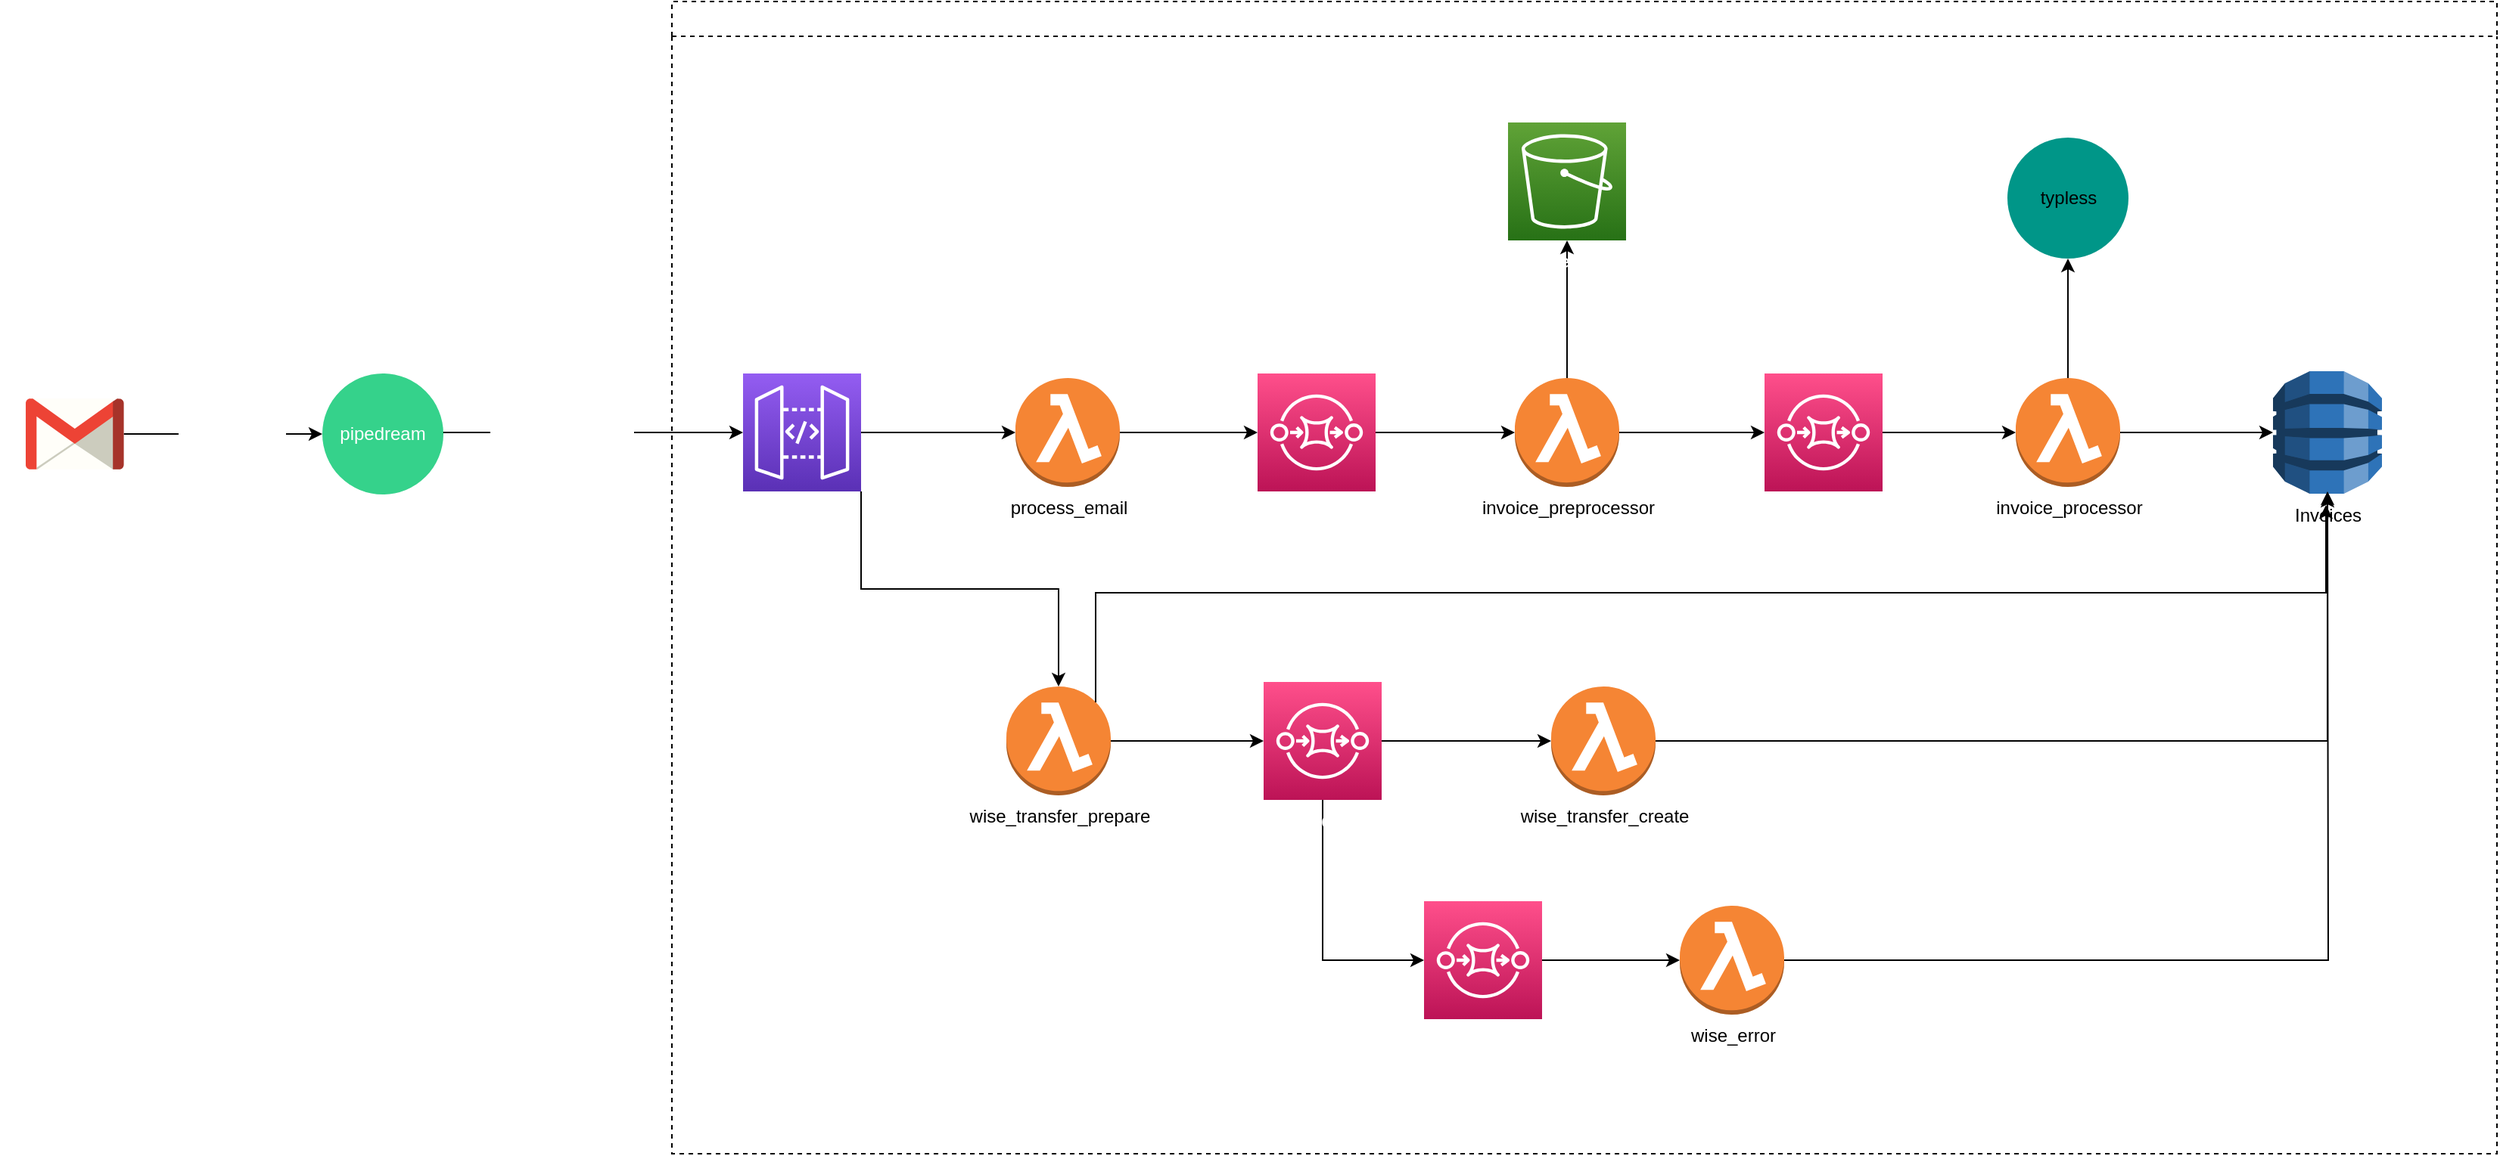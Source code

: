 <mxfile version="15.5.4" type="embed"><diagram id="Ht1M8jgEwFfnCIfOTk4-" name="Page-1"><mxGraphModel dx="2311" dy="984" grid="0" gridSize="10" guides="1" tooltips="1" connect="1" arrows="1" fold="1" page="0" pageScale="1" pageWidth="1169" pageHeight="827" math="0" shadow="0"><root><mxCell id="0"/><mxCell id="1" parent="0"/><mxCell id="tdw58X6z8j8WO0Ey49-q-6" style="edgeStyle=orthogonalEdgeStyle;rounded=0;orthogonalLoop=1;jettySize=auto;html=1;exitX=1;exitY=0.5;exitDx=0;exitDy=0;exitPerimeter=0;" parent="1" source="tdw58X6z8j8WO0Ey49-q-1" target="tdw58X6z8j8WO0Ey49-q-5" edge="1"><mxGeometry relative="1" as="geometry"/></mxCell><mxCell id="49" style="edgeStyle=orthogonalEdgeStyle;rounded=0;orthogonalLoop=1;jettySize=auto;html=1;exitX=1;exitY=1;exitDx=0;exitDy=0;exitPerimeter=0;" parent="1" source="tdw58X6z8j8WO0Ey49-q-1" target="45" edge="1"><mxGeometry relative="1" as="geometry"/></mxCell><mxCell id="tdw58X6z8j8WO0Ey49-q-1" value="&lt;font color=&quot;#ffffff&quot;&gt;API GW&lt;/font&gt;" style="sketch=0;points=[[0,0,0],[0.25,0,0],[0.5,0,0],[0.75,0,0],[1,0,0],[0,1,0],[0.25,1,0],[0.5,1,0],[0.75,1,0],[1,1,0],[0,0.25,0],[0,0.5,0],[0,0.75,0],[1,0.25,0],[1,0.5,0],[1,0.75,0]];outlineConnect=0;fontColor=#232F3E;gradientColor=#945DF2;gradientDirection=north;fillColor=#5A30B5;strokeColor=#ffffff;dashed=0;verticalLabelPosition=bottom;verticalAlign=top;align=center;html=1;fontSize=12;fontStyle=0;aspect=fixed;shape=mxgraph.aws4.resourceIcon;resIcon=mxgraph.aws4.api_gateway;" parent="1" vertex="1"><mxGeometry x="-650" y="380" width="78" height="78" as="geometry"/></mxCell><mxCell id="tdw58X6z8j8WO0Ey49-q-8" style="edgeStyle=orthogonalEdgeStyle;rounded=0;orthogonalLoop=1;jettySize=auto;html=1;" parent="1" source="tdw58X6z8j8WO0Ey49-q-5" target="tdw58X6z8j8WO0Ey49-q-7" edge="1"><mxGeometry relative="1" as="geometry"/></mxCell><mxCell id="tdw58X6z8j8WO0Ey49-q-5" value="process_email" style="outlineConnect=0;dashed=0;verticalLabelPosition=bottom;verticalAlign=top;align=center;html=1;shape=mxgraph.aws3.lambda_function;fillColor=#F58534;gradientColor=none;" parent="1" vertex="1"><mxGeometry x="-470" y="383" width="69" height="72" as="geometry"/></mxCell><mxCell id="tdw58X6z8j8WO0Ey49-q-11" value="" style="edgeStyle=orthogonalEdgeStyle;rounded=0;orthogonalLoop=1;jettySize=auto;html=1;" parent="1" source="tdw58X6z8j8WO0Ey49-q-7" target="tdw58X6z8j8WO0Ey49-q-10" edge="1"><mxGeometry relative="1" as="geometry"/></mxCell><mxCell id="tdw58X6z8j8WO0Ey49-q-7" value="&lt;font color=&quot;#ffffff&quot;&gt;invoice&lt;/font&gt;" style="sketch=0;points=[[0,0,0],[0.25,0,0],[0.5,0,0],[0.75,0,0],[1,0,0],[0,1,0],[0.25,1,0],[0.5,1,0],[0.75,1,0],[1,1,0],[0,0.25,0],[0,0.5,0],[0,0.75,0],[1,0.25,0],[1,0.5,0],[1,0.75,0]];outlineConnect=0;fontColor=#232F3E;gradientColor=#FF4F8B;gradientDirection=north;fillColor=#BC1356;strokeColor=#ffffff;dashed=0;verticalLabelPosition=bottom;verticalAlign=top;align=center;html=1;fontSize=12;fontStyle=0;aspect=fixed;shape=mxgraph.aws4.resourceIcon;resIcon=mxgraph.aws4.sqs;" parent="1" vertex="1"><mxGeometry x="-310" y="380" width="78" height="78" as="geometry"/></mxCell><mxCell id="tdw58X6z8j8WO0Ey49-q-13" value="" style="edgeStyle=orthogonalEdgeStyle;rounded=0;orthogonalLoop=1;jettySize=auto;html=1;exitX=0.5;exitY=0;exitDx=0;exitDy=0;exitPerimeter=0;" parent="1" source="tdw58X6z8j8WO0Ey49-q-10" target="tdw58X6z8j8WO0Ey49-q-12" edge="1"><mxGeometry relative="1" as="geometry"/></mxCell><mxCell id="31" style="edgeStyle=none;html=1;exitX=1;exitY=0.5;exitDx=0;exitDy=0;exitPerimeter=0;entryX=0;entryY=0.5;entryDx=0;entryDy=0;entryPerimeter=0;" parent="1" source="tdw58X6z8j8WO0Ey49-q-10" target="23" edge="1"><mxGeometry relative="1" as="geometry"><mxPoint x="30" y="419" as="targetPoint"/></mxGeometry></mxCell><mxCell id="tdw58X6z8j8WO0Ey49-q-10" value="invoice_preprocessor" style="outlineConnect=0;dashed=0;verticalLabelPosition=bottom;verticalAlign=top;align=center;html=1;shape=mxgraph.aws3.lambda_function;fillColor=#F58534;gradientColor=none;" parent="1" vertex="1"><mxGeometry x="-140" y="383" width="69" height="72" as="geometry"/></mxCell><mxCell id="5" value="AWS" style="swimlane;dashed=1;fontColor=#FFFFFF;fillColor=none;" parent="1" vertex="1"><mxGeometry x="-697" y="134" width="1206" height="762" as="geometry"><mxRectangle x="-695" y="124" width="54" height="23" as="alternateBounds"/></mxGeometry></mxCell><mxCell id="tdw58X6z8j8WO0Ey49-q-12" value="&lt;font color=&quot;#ffffff&quot;&gt;InvoiceBucket&lt;/font&gt;" style="sketch=0;points=[[0,0,0],[0.25,0,0],[0.5,0,0],[0.75,0,0],[1,0,0],[0,1,0],[0.25,1,0],[0.5,1,0],[0.75,1,0],[1,1,0],[0,0.25,0],[0,0.5,0],[0,0.75,0],[1,0.25,0],[1,0.5,0],[1,0.75,0]];outlineConnect=0;fontColor=#232F3E;gradientColor=#60A337;gradientDirection=north;fillColor=#277116;strokeColor=#ffffff;dashed=0;verticalLabelPosition=bottom;verticalAlign=top;align=center;html=1;fontSize=12;fontStyle=0;aspect=fixed;shape=mxgraph.aws4.resourceIcon;resIcon=mxgraph.aws4.s3;" parent="5" vertex="1"><mxGeometry x="552.5" y="80" width="78" height="78" as="geometry"/></mxCell><mxCell id="35" style="edgeStyle=none;html=1;exitX=1;exitY=0.5;exitDx=0;exitDy=0;exitPerimeter=0;fontColor=#FFFFFF;" parent="5" source="23" target="26" edge="1"><mxGeometry relative="1" as="geometry"/></mxCell><mxCell id="23" value="&lt;font color=&quot;#ffffff&quot;&gt;process_invoice&lt;/font&gt;" style="sketch=0;points=[[0,0,0],[0.25,0,0],[0.5,0,0],[0.75,0,0],[1,0,0],[0,1,0],[0.25,1,0],[0.5,1,0],[0.75,1,0],[1,1,0],[0,0.25,0],[0,0.5,0],[0,0.75,0],[1,0.25,0],[1,0.5,0],[1,0.75,0]];outlineConnect=0;fontColor=#232F3E;gradientColor=#FF4F8B;gradientDirection=north;fillColor=#BC1356;strokeColor=#ffffff;dashed=0;verticalLabelPosition=bottom;verticalAlign=top;align=center;html=1;fontSize=12;fontStyle=0;aspect=fixed;shape=mxgraph.aws4.resourceIcon;resIcon=mxgraph.aws4.sqs;" parent="5" vertex="1"><mxGeometry x="722" y="246" width="78" height="78" as="geometry"/></mxCell><mxCell id="41" style="edgeStyle=none;html=1;" parent="5" source="26" target="40" edge="1"><mxGeometry relative="1" as="geometry"/></mxCell><mxCell id="26" value="invoice_processor" style="outlineConnect=0;dashed=0;verticalLabelPosition=bottom;verticalAlign=top;align=center;html=1;shape=mxgraph.aws3.lambda_function;fillColor=#F58534;gradientColor=none;" parent="5" vertex="1"><mxGeometry x="888" y="249" width="69" height="72" as="geometry"/></mxCell><mxCell id="tdw58X6z8j8WO0Ey49-q-15" value="Invoices" style="outlineConnect=0;dashed=0;verticalLabelPosition=bottom;verticalAlign=top;align=center;html=1;shape=mxgraph.aws3.dynamo_db;fillColor=#2E73B8;gradientColor=none;" parent="5" vertex="1"><mxGeometry x="1058" y="244.5" width="72" height="81" as="geometry"/></mxCell><mxCell id="tdw58X6z8j8WO0Ey49-q-18" value="" style="edgeStyle=orthogonalEdgeStyle;rounded=0;orthogonalLoop=1;jettySize=auto;html=1;entryX=0;entryY=0.5;entryDx=0;entryDy=0;entryPerimeter=0;" parent="5" source="26" target="tdw58X6z8j8WO0Ey49-q-15" edge="1"><mxGeometry relative="1" as="geometry"/></mxCell><mxCell id="40" value="typless" style="ellipse;whiteSpace=wrap;html=1;aspect=fixed;fillColor=#009688;strokeColor=none;" parent="5" vertex="1"><mxGeometry x="882.5" y="90" width="80" height="80" as="geometry"/></mxCell><mxCell id="56" style="edgeStyle=orthogonalEdgeStyle;rounded=0;orthogonalLoop=1;jettySize=auto;html=1;exitX=1;exitY=0.5;exitDx=0;exitDy=0;exitPerimeter=0;" parent="5" source="42" target="tdw58X6z8j8WO0Ey49-q-15" edge="1"><mxGeometry relative="1" as="geometry"/></mxCell><mxCell id="42" value="wise_transfer_create" style="outlineConnect=0;dashed=0;verticalLabelPosition=bottom;verticalAlign=top;align=center;html=1;shape=mxgraph.aws3.lambda_function;fillColor=#F58534;gradientColor=none;" parent="5" vertex="1"><mxGeometry x="581" y="453" width="69" height="72" as="geometry"/></mxCell><mxCell id="46" style="edgeStyle=orthogonalEdgeStyle;rounded=0;orthogonalLoop=1;jettySize=auto;html=1;exitX=1;exitY=0.5;exitDx=0;exitDy=0;exitPerimeter=0;entryX=0;entryY=0.5;entryDx=0;entryDy=0;entryPerimeter=0;" parent="5" source="43" target="42" edge="1"><mxGeometry relative="1" as="geometry"/></mxCell><mxCell id="53" style="edgeStyle=orthogonalEdgeStyle;rounded=0;orthogonalLoop=1;jettySize=auto;html=1;exitX=0.5;exitY=1;exitDx=0;exitDy=0;exitPerimeter=0;entryX=0;entryY=0.5;entryDx=0;entryDy=0;entryPerimeter=0;" parent="5" source="43" target="52" edge="1"><mxGeometry relative="1" as="geometry"/></mxCell><mxCell id="43" value="&lt;font color=&quot;#ffffff&quot;&gt;wise_queue&lt;/font&gt;" style="sketch=0;points=[[0,0,0],[0.25,0,0],[0.5,0,0],[0.75,0,0],[1,0,0],[0,1,0],[0.25,1,0],[0.5,1,0],[0.75,1,0],[1,1,0],[0,0.25,0],[0,0.5,0],[0,0.75,0],[1,0.25,0],[1,0.5,0],[1,0.75,0]];outlineConnect=0;fontColor=#232F3E;gradientColor=#FF4F8B;gradientDirection=north;fillColor=#BC1356;strokeColor=#ffffff;dashed=0;verticalLabelPosition=bottom;verticalAlign=top;align=center;html=1;fontSize=12;fontStyle=0;aspect=fixed;shape=mxgraph.aws4.resourceIcon;resIcon=mxgraph.aws4.sqs;" parent="5" vertex="1"><mxGeometry x="391" y="450" width="78" height="78" as="geometry"/></mxCell><mxCell id="47" style="edgeStyle=orthogonalEdgeStyle;rounded=0;orthogonalLoop=1;jettySize=auto;html=1;exitX=1;exitY=0.5;exitDx=0;exitDy=0;exitPerimeter=0;entryX=0;entryY=0.5;entryDx=0;entryDy=0;entryPerimeter=0;" parent="5" source="45" target="43" edge="1"><mxGeometry relative="1" as="geometry"/></mxCell><mxCell id="45" value="wise_transfer_prepare" style="outlineConnect=0;dashed=0;verticalLabelPosition=bottom;verticalAlign=top;align=center;html=1;shape=mxgraph.aws3.lambda_function;fillColor=#F58534;gradientColor=none;" parent="5" vertex="1"><mxGeometry x="221" y="453" width="69" height="72" as="geometry"/></mxCell><mxCell id="55" style="edgeStyle=orthogonalEdgeStyle;rounded=0;orthogonalLoop=1;jettySize=auto;html=1;exitX=1;exitY=0.5;exitDx=0;exitDy=0;exitPerimeter=0;" parent="5" source="52" target="54" edge="1"><mxGeometry relative="1" as="geometry"/></mxCell><mxCell id="52" value="&lt;font color=&quot;#ffffff&quot;&gt;wise_error_queue&lt;/font&gt;" style="sketch=0;points=[[0,0,0],[0.25,0,0],[0.5,0,0],[0.75,0,0],[1,0,0],[0,1,0],[0.25,1,0],[0.5,1,0],[0.75,1,0],[1,1,0],[0,0.25,0],[0,0.5,0],[0,0.75,0],[1,0.25,0],[1,0.5,0],[1,0.75,0]];outlineConnect=0;fontColor=#232F3E;gradientColor=#FF4F8B;gradientDirection=north;fillColor=#BC1356;strokeColor=#ffffff;dashed=0;verticalLabelPosition=bottom;verticalAlign=top;align=center;html=1;fontSize=12;fontStyle=0;aspect=fixed;shape=mxgraph.aws4.resourceIcon;resIcon=mxgraph.aws4.sqs;" parent="5" vertex="1"><mxGeometry x="497" y="595" width="78" height="78" as="geometry"/></mxCell><mxCell id="54" value="wise_error" style="outlineConnect=0;dashed=0;verticalLabelPosition=bottom;verticalAlign=top;align=center;html=1;shape=mxgraph.aws3.lambda_function;fillColor=#F58534;gradientColor=none;" parent="5" vertex="1"><mxGeometry x="666" y="598" width="69" height="72" as="geometry"/></mxCell><mxCell id="12" style="edgeStyle=none;html=1;exitX=1;exitY=0.5;exitDx=0;exitDy=0;entryX=0;entryY=0.5;entryDx=0;entryDy=0;entryPerimeter=0;fontColor=#FFFFFF;" parent="1" source="10" target="tdw58X6z8j8WO0Ey49-q-1" edge="1"><mxGeometry relative="1" as="geometry"><Array as="points"><mxPoint x="-860" y="419"/></Array></mxGeometry></mxCell><mxCell id="13" value="/webhooks/mailgun&lt;br&gt;JSON" style="edgeLabel;html=1;align=center;verticalAlign=middle;resizable=0;points=[];fontColor=#FFFFFF;" parent="12" vertex="1" connectable="0"><mxGeometry x="0.035" y="2" relative="1" as="geometry"><mxPoint x="-13" y="2" as="offset"/></mxGeometry></mxCell><mxCell id="10" value="pipedream" style="ellipse;whiteSpace=wrap;html=1;aspect=fixed;dashed=1;fontColor=#FFFFFF;fillColor=#35D28B;strokeColor=none;" parent="1" vertex="1"><mxGeometry x="-928" y="380" width="80" height="80" as="geometry"/></mxCell><mxCell id="15" style="edgeStyle=none;html=1;fontColor=#FFFFFF;" parent="1" source="14" target="10" edge="1"><mxGeometry relative="1" as="geometry"><mxPoint x="-928" y="421" as="targetPoint"/></mxGeometry></mxCell><mxCell id="18" value="SMTP forward" style="edgeLabel;html=1;align=center;verticalAlign=middle;resizable=0;points=[];fontColor=#FFFFFF;" parent="15" vertex="1" connectable="0"><mxGeometry x="-0.457" relative="1" as="geometry"><mxPoint x="35" as="offset"/></mxGeometry></mxCell><mxCell id="14" value="billing@apexlab.io" style="dashed=0;outlineConnect=0;html=1;align=center;labelPosition=center;verticalLabelPosition=bottom;verticalAlign=top;shape=mxgraph.weblogos.gmail;fontColor=#FFFFFF;fillColor=#C02428;" parent="1" vertex="1"><mxGeometry x="-1124" y="396.6" width="64.8" height="46.8" as="geometry"/></mxCell><mxCell id="57" style="edgeStyle=orthogonalEdgeStyle;rounded=0;orthogonalLoop=1;jettySize=auto;html=1;exitX=1;exitY=0.5;exitDx=0;exitDy=0;exitPerimeter=0;" parent="1" source="54" edge="1"><mxGeometry relative="1" as="geometry"><mxPoint x="397" y="458" as="targetPoint"/></mxGeometry></mxCell><mxCell id="58" style="edgeStyle=orthogonalEdgeStyle;rounded=0;orthogonalLoop=1;jettySize=auto;html=1;exitX=0.855;exitY=0.145;exitDx=0;exitDy=0;exitPerimeter=0;" parent="1" source="45" edge="1"><mxGeometry relative="1" as="geometry"><mxPoint x="396" y="467" as="targetPoint"/><Array as="points"><mxPoint x="-417" y="525"/><mxPoint x="396" y="525"/></Array></mxGeometry></mxCell></root></mxGraphModel></diagram></mxfile>